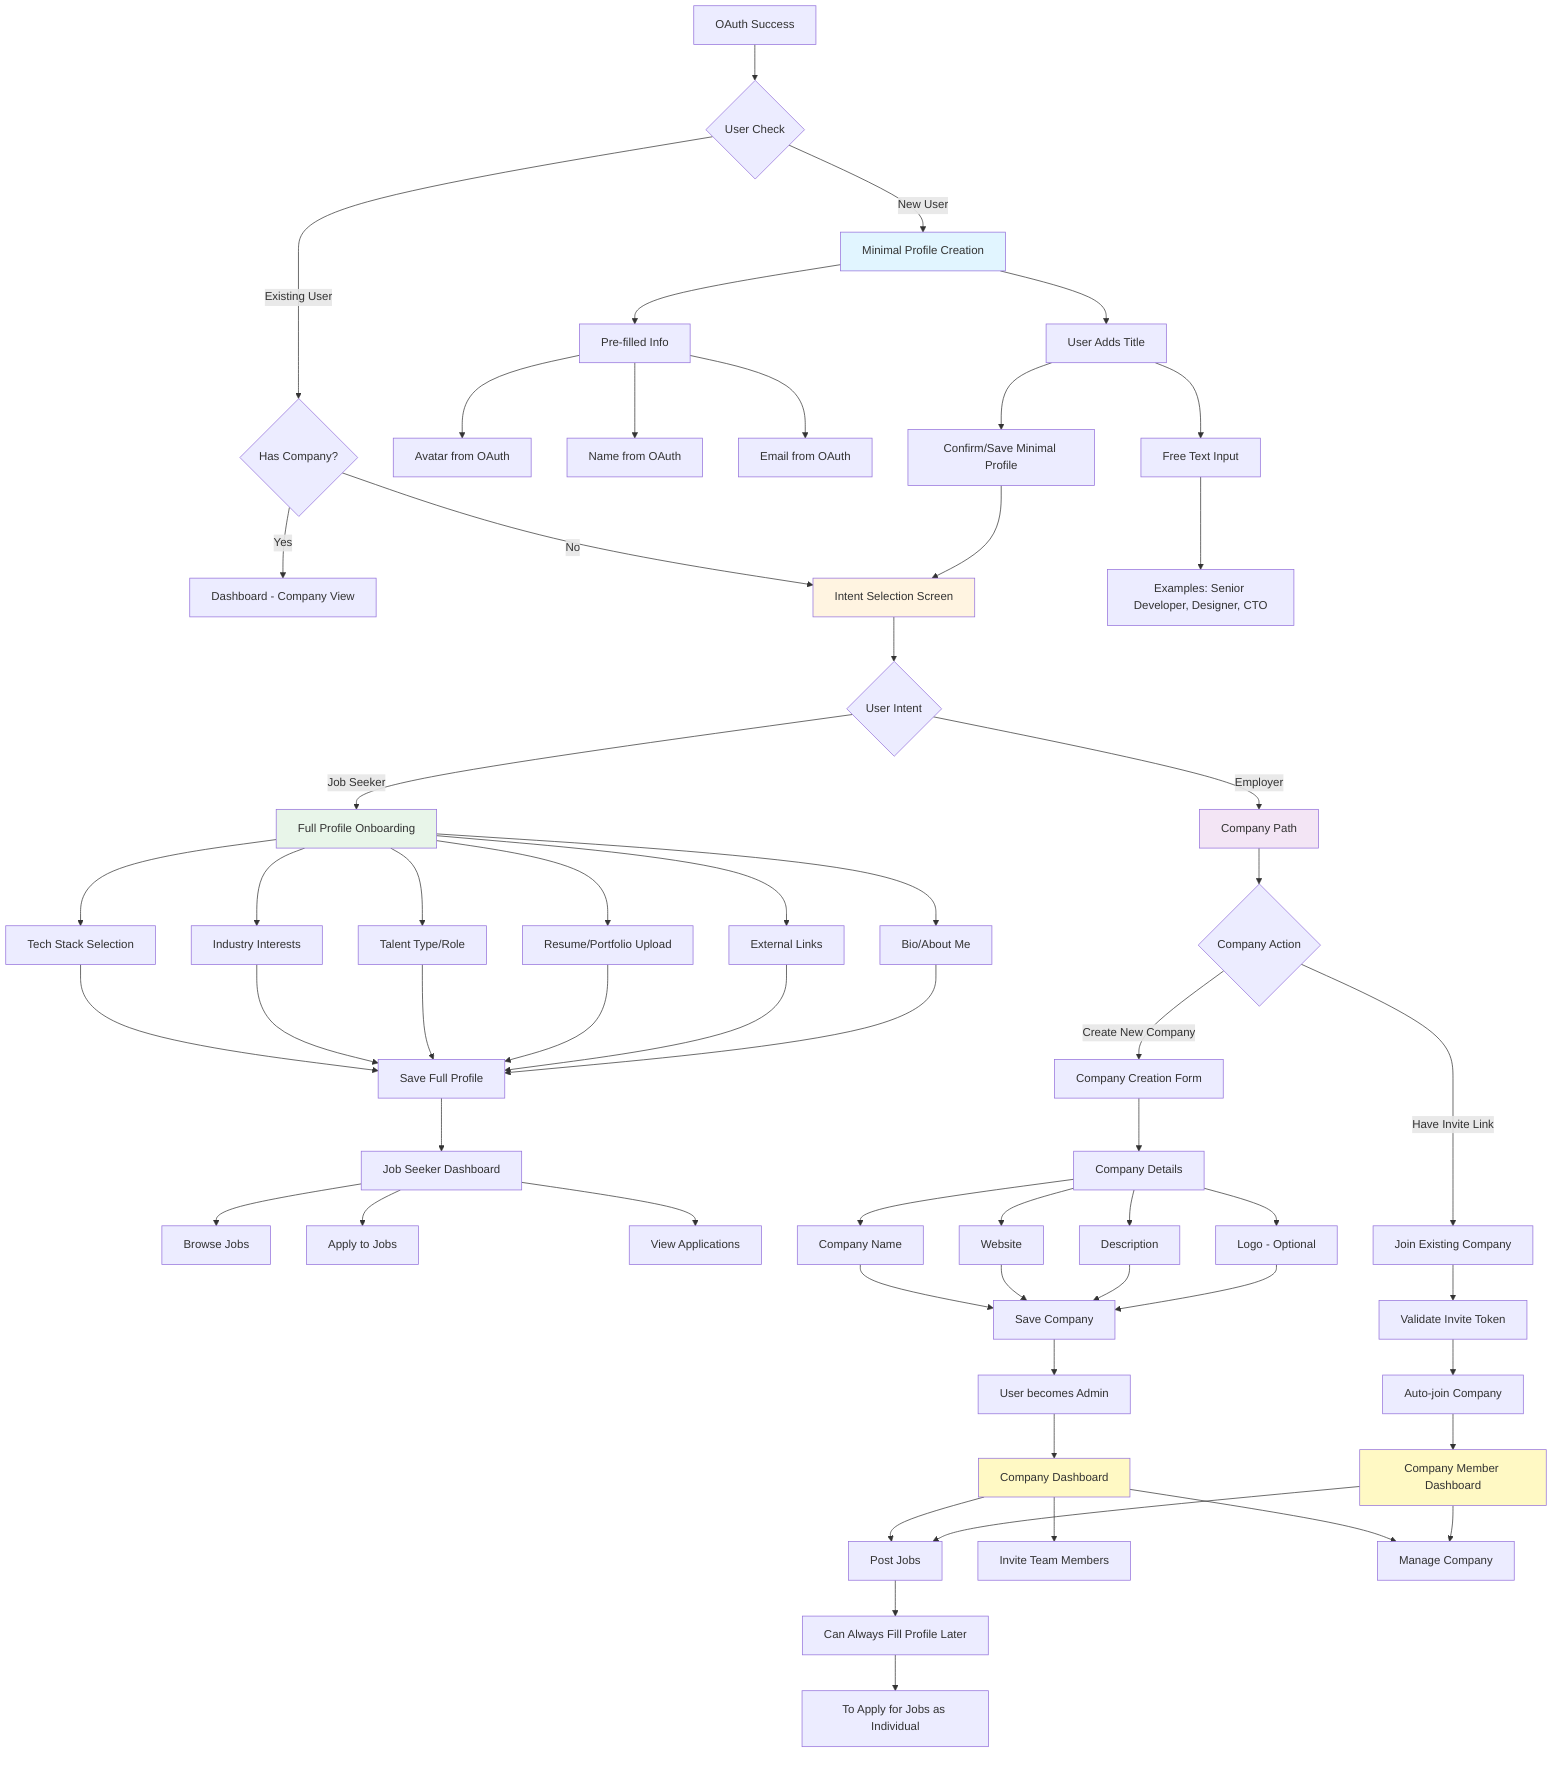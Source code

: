 graph TD
    A[OAuth Success] --> B{User Check}
    B -->|Existing User| C{Has Company?}
    B -->|New User| D[Minimal Profile Creation]
    
    C -->|Yes| E[Dashboard - Company View]
    C -->|No| F[Intent Selection Screen]
    
    D --> G[Pre-filled Info]
    G --> H[Avatar from OAuth]
    G --> I[Name from OAuth]
    G --> J[Email from OAuth]
    
    D --> K[User Adds Title]
    K --> L[Free Text Input]
    L --> M[Examples: Senior Developer, Designer, CTO]
    
    K --> N[Confirm/Save Minimal Profile]
    N --> F
    
    F --> O{User Intent}
    O -->|Job Seeker| P[Full Profile Onboarding]
    O -->|Employer| Q[Company Path]
    
    P --> R[Tech Stack Selection]
    P --> S[Industry Interests]
    P --> T[Talent Type/Role]
    P --> U[Resume/Portfolio Upload]
    P --> V[External Links]
    P --> W[Bio/About Me]
    
    R --> X[Save Full Profile]
    S --> X
    T --> X
    U --> X
    V --> X
    W --> X
    
    X --> Y[Job Seeker Dashboard]
    Y --> Z[Browse Jobs]
    Y --> AA[Apply to Jobs]
    Y --> AB[View Applications]
    
    Q --> AC{Company Action}
    AC -->|Create New Company| AD[Company Creation Form]
    AC -->|Have Invite Link| AE[Join Existing Company]
    
    AD --> AF[Company Details]
    AF --> AG[Company Name]
    AF --> AH[Website]
    AF --> AI[Description]
    AF --> AJ[Logo - Optional]
    
    AG --> AK[Save Company]
    AH --> AK
    AI --> AK
    AJ --> AK
    
    AK --> AL[User becomes Admin]
    AL --> AM[Company Dashboard]
    
    AE --> AN[Validate Invite Token]
    AN --> AO[Auto-join Company]
    AO --> AP[Company Member Dashboard]
    
    AM --> AQ[Post Jobs]
    AM --> AR[Invite Team Members]
    AM --> AS[Manage Company]
    
    AP --> AQ
    AP --> AS
    
    AQ --> AT[Can Always Fill Profile Later]
    AT --> AU[To Apply for Jobs as Individual]
    
    style D fill:#e1f5ff
    style F fill:#fff4e1
    style P fill:#e8f5e9
    style Q fill:#f3e5f5
    style AM fill:#fff9c4
    style AP fill:#fff9c4